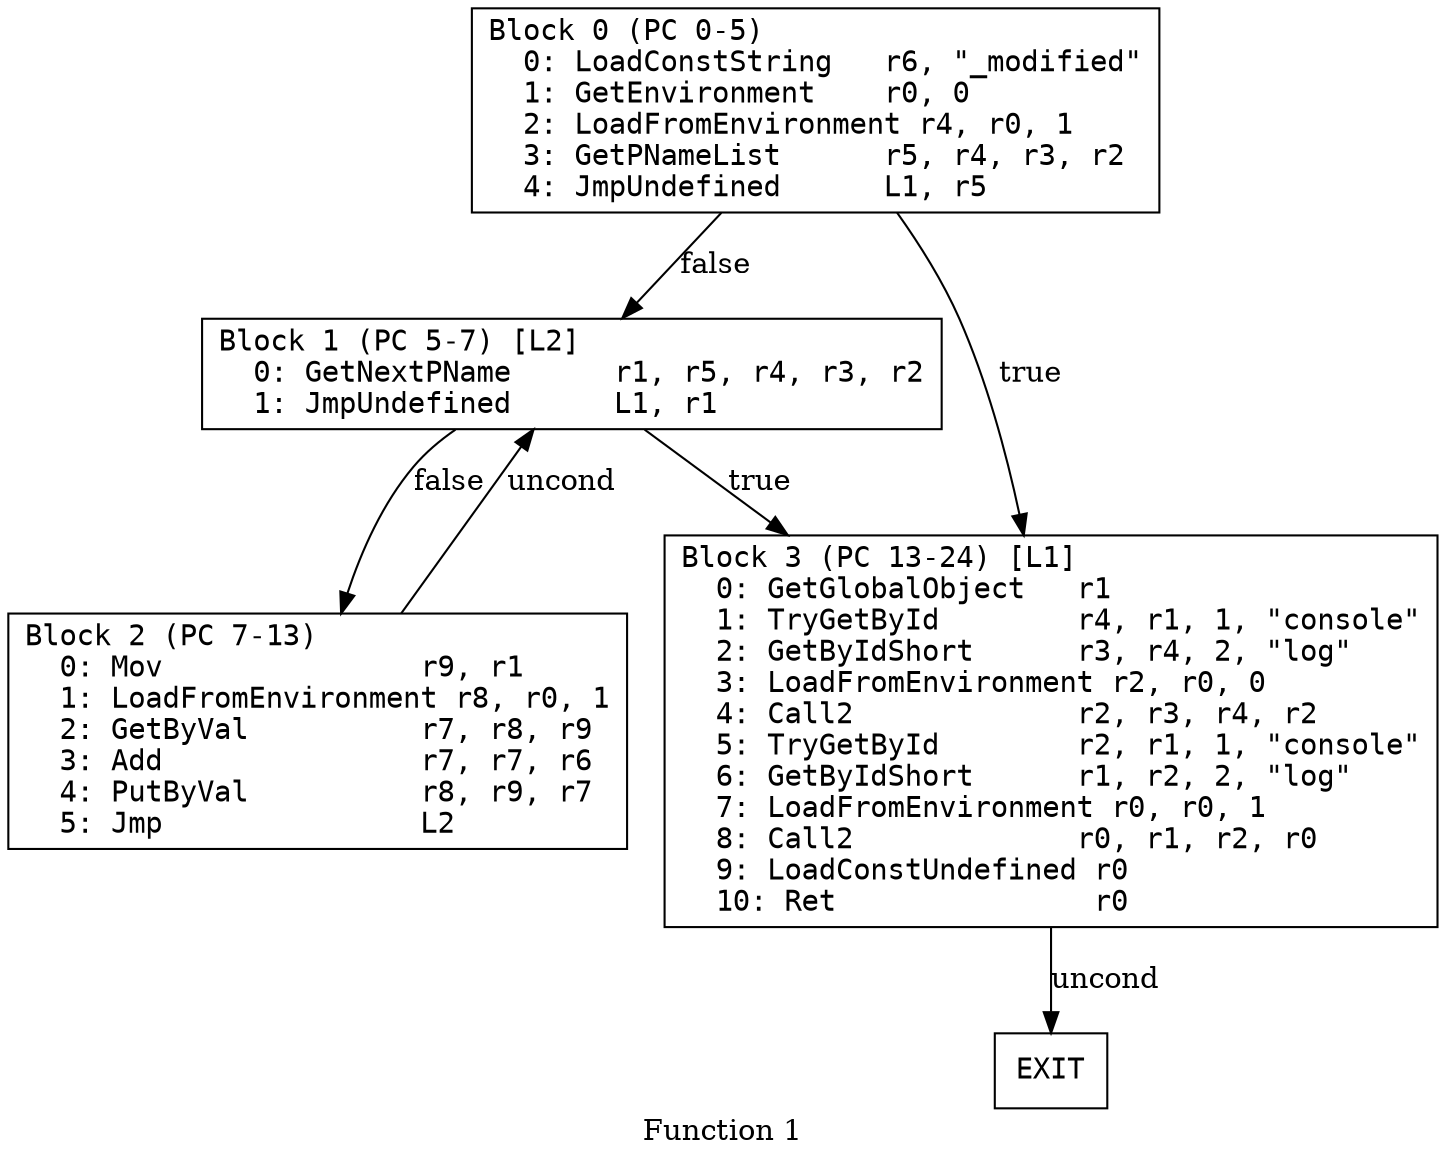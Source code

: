 // Function 1 from array_constants_v90
// Generated from data/array_constants_v90.dot

digraph {
  rankdir=TB;
  node [shape=box, fontname="monospace"];

  label = "Function 1";
  style = filled;
  color = lightgrey;

  f1_n0 [ label = "Block 0 (PC 0-5)\l  0: LoadConstString   r6, \"_modified\"\l  1: GetEnvironment    r0, 0\l  2: LoadFromEnvironment r4, r0, 1\l  3: GetPNameList      r5, r4, r3, r2\l  4: JmpUndefined      L1, r5\l" ]
  f1_n1 [ label = "Block 1 (PC 5-7) [L2]\l  0: GetNextPName      r1, r5, r4, r3, r2\l  1: JmpUndefined      L1, r1\l" ]
  f1_n2 [ label = "Block 2 (PC 7-13)\l  0: Mov               r9, r1\l  1: LoadFromEnvironment r8, r0, 1\l  2: GetByVal          r7, r8, r9\l  3: Add               r7, r7, r6\l  4: PutByVal          r8, r9, r7\l  5: Jmp               L2\l" ]
  f1_n3 [ label = "Block 3 (PC 13-24) [L1]\l  0: GetGlobalObject   r1\l  1: TryGetById        r4, r1, 1, \"console\"\l  2: GetByIdShort      r3, r4, 2, \"log\"\l  3: LoadFromEnvironment r2, r0, 0\l  4: Call2             r2, r3, r4, r2\l  5: TryGetById        r2, r1, 1, \"console\"\l  6: GetByIdShort      r1, r2, 2, \"log\"\l  7: LoadFromEnvironment r0, r0, 1\l  8: Call2             r0, r1, r2, r0\l  9: LoadConstUndefined r0\l  10: Ret               r0\l" ]
  f1_n4 [ label = "EXIT" ]

  f1_n0 -> f1_n3 [label="true"]
  f1_n0 -> f1_n1 [label="false"]
  f1_n1 -> f1_n3 [label="true"]
  f1_n1 -> f1_n2 [label="false"]
  f1_n2 -> f1_n1 [label="uncond"]
  f1_n3 -> f1_n4 [label="uncond"]
}
